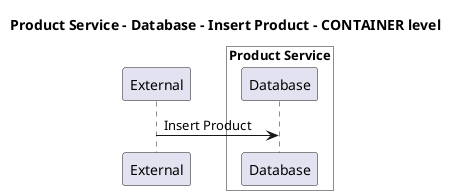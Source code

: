 @startuml

title Product Service - Database - Insert Product - CONTAINER level

participant "External" as C4InterFlow.SoftwareSystems.ExternalSystem

box "Product Service" #White
    participant "Database" as ECommercePlatform.SoftwareSystems.ProductService.Containers.Database
end box


C4InterFlow.SoftwareSystems.ExternalSystem -> ECommercePlatform.SoftwareSystems.ProductService.Containers.Database : Insert Product


@enduml
